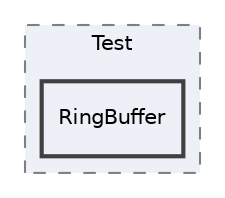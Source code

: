 digraph "C:/Users/Topuz/STM32CubeIDE/workspace_1.6.0/ESP8266-TCP-IP/ESP8266-TCP/Test/RingBuffer"
{
 // LATEX_PDF_SIZE
  edge [fontname="Helvetica",fontsize="10",labelfontname="Helvetica",labelfontsize="10"];
  node [fontname="Helvetica",fontsize="10",shape=record];
  compound=true
  subgraph clusterdir_1fdd9fb0a1d6ef967cbf25ad69286376 {
    graph [ bgcolor="#edf0f7", pencolor="grey50", style="filled,dashed,", label="Test", fontname="Helvetica", fontsize="10", URL="dir_1fdd9fb0a1d6ef967cbf25ad69286376.html"]
  dir_41216a8004087c0710715218b75a3f1e [shape=box, label="RingBuffer", style="filled,bold,", fillcolor="#edf0f7", color="grey25", URL="dir_41216a8004087c0710715218b75a3f1e.html"];
  }
}
